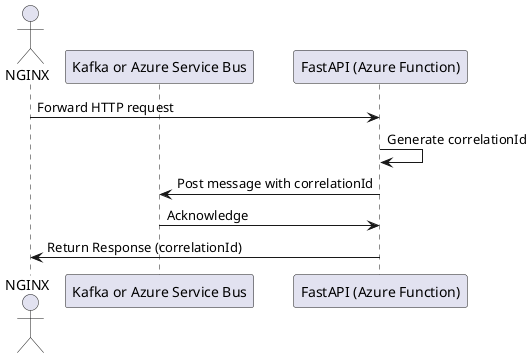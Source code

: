 @startuml

actor NGINX
participant "Kafka or Azure Service Bus" as Queue
participant "FastAPI (Azure Function)" as FastAPI

NGINX -> FastAPI: Forward HTTP request
FastAPI -> FastAPI: Generate correlationId
FastAPI -> Queue: Post message with correlationId
Queue -> FastAPI: Acknowledge
FastAPI -> NGINX: Return Response (correlationId)

@enduml
